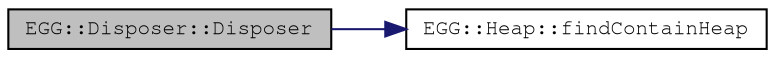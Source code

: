 digraph "EGG::Disposer::Disposer"
{
 // LATEX_PDF_SIZE
  edge [fontname="FreeMono",fontsize="10",labelfontname="FreeMono",labelfontsize="10"];
  node [fontname="FreeMono",fontsize="10",shape=record];
  rankdir="LR";
  Node1 [label="EGG::Disposer::Disposer",height=0.2,width=0.4,color="black", fillcolor="grey75", style="filled", fontcolor="black",tooltip="Disposer constructor: attach to heap."];
  Node1 -> Node2 [color="midnightblue",fontsize="10",style="solid",fontname="FreeMono"];
  Node2 [label="EGG::Heap::findContainHeap",height=0.2,width=0.4,color="black", fillcolor="white", style="filled",URL="$class_e_g_g_1_1_heap.html#a1da9a32b19dfe6cd46951947161b1aca",tooltip="Scan global heap list for heap containing specified memory block."];
}
